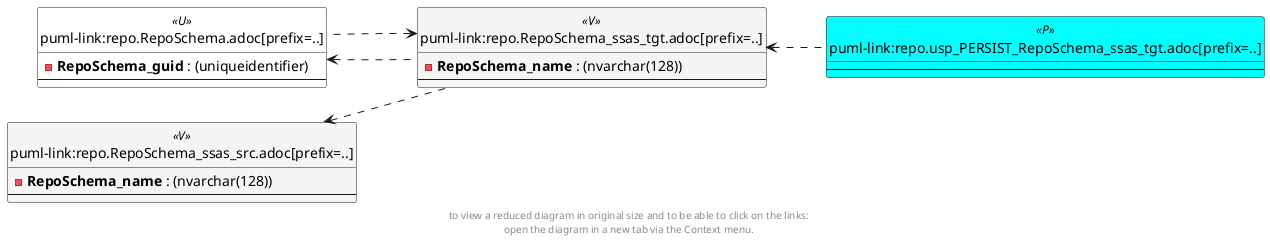 @startuml
left to right direction
'top to bottom direction
hide circle
'avoide "." issues:
set namespaceSeparator none


skinparam class {
  BackgroundColor White
  BackgroundColor<<FN>> Yellow
  BackgroundColor<<FS>> Yellow
  BackgroundColor<<FT>> LightGray
  BackgroundColor<<IF>> Yellow
  BackgroundColor<<IS>> Yellow
  BackgroundColor<<P>> Aqua
  BackgroundColor<<PC>> Aqua
  BackgroundColor<<SN>> Yellow
  BackgroundColor<<SO>> SlateBlue
  BackgroundColor<<TF>> LightGray
  BackgroundColor<<TR>> Tomato
  BackgroundColor<<U>> White
  BackgroundColor<<V>> WhiteSmoke
  BackgroundColor<<X>> Aqua
}


entity "puml-link:repo.RepoSchema.adoc[prefix=..]" as repo.RepoSchema << U >> {
  - **RepoSchema_guid** : (uniqueidentifier)
  --
}

entity "puml-link:repo.RepoSchema_ssas_src.adoc[prefix=..]" as repo.RepoSchema_ssas_src << V >> {
  - **RepoSchema_name** : (nvarchar(128))
  --
}

entity "puml-link:repo.RepoSchema_ssas_tgt.adoc[prefix=..]" as repo.RepoSchema_ssas_tgt << V >> {
  - **RepoSchema_name** : (nvarchar(128))
  --
}

entity "puml-link:repo.usp_PERSIST_RepoSchema_ssas_tgt.adoc[prefix=..]" as repo.usp_PERSIST_RepoSchema_ssas_tgt << P >> {
  --
}

repo.RepoSchema <.. repo.RepoSchema_ssas_tgt
repo.RepoSchema_ssas_src <.. repo.RepoSchema_ssas_tgt
repo.RepoSchema_ssas_tgt <.. repo.RepoSchema
repo.RepoSchema_ssas_tgt <.. repo.usp_PERSIST_RepoSchema_ssas_tgt
footer
to view a reduced diagram in original size and to be able to click on the links:
open the diagram in a new tab via the Context menu.
end footer

@enduml

